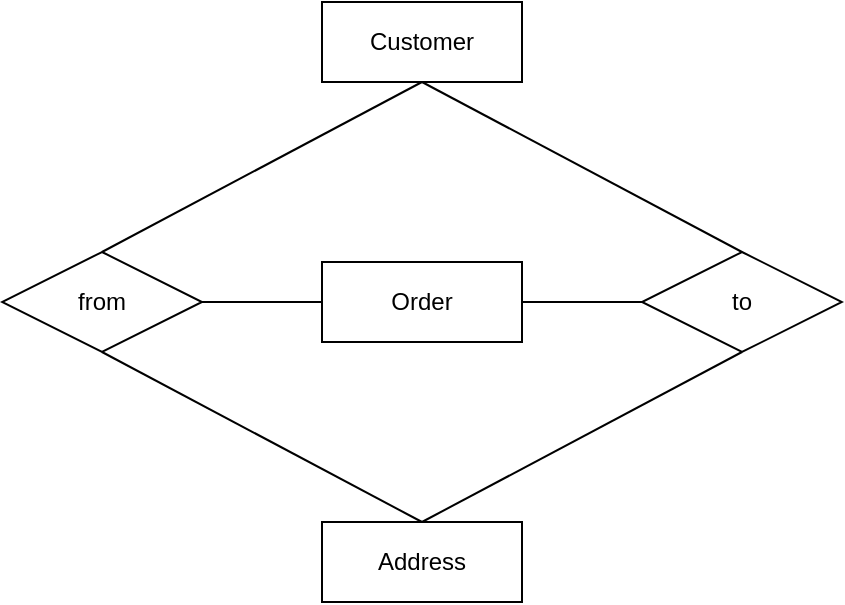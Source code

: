 <mxfile version="24.7.17">
  <diagram name="Page-1" id="g4ZatEIKbwrJRl1NzE87">
    <mxGraphModel dx="1711" dy="767" grid="1" gridSize="10" guides="1" tooltips="1" connect="1" arrows="1" fold="1" page="1" pageScale="1" pageWidth="827" pageHeight="1169" math="0" shadow="0">
      <root>
        <mxCell id="0" />
        <mxCell id="1" parent="0" />
        <mxCell id="pm7Y5a8Yex5usmppOeCI-1" value="Customer" style="whiteSpace=wrap;html=1;align=center;" vertex="1" parent="1">
          <mxGeometry x="90" y="90" width="100" height="40" as="geometry" />
        </mxCell>
        <mxCell id="pm7Y5a8Yex5usmppOeCI-3" value="Address" style="whiteSpace=wrap;html=1;align=center;" vertex="1" parent="1">
          <mxGeometry x="90" y="350" width="100" height="40" as="geometry" />
        </mxCell>
        <mxCell id="pm7Y5a8Yex5usmppOeCI-4" value="from" style="shape=rhombus;perimeter=rhombusPerimeter;whiteSpace=wrap;html=1;align=center;" vertex="1" parent="1">
          <mxGeometry x="-70" y="215" width="100" height="50" as="geometry" />
        </mxCell>
        <mxCell id="pm7Y5a8Yex5usmppOeCI-5" value="" style="endArrow=none;html=1;rounded=0;entryX=0.5;entryY=1;entryDx=0;entryDy=0;exitX=0.5;exitY=0;exitDx=0;exitDy=0;" edge="1" parent="1" source="pm7Y5a8Yex5usmppOeCI-3" target="pm7Y5a8Yex5usmppOeCI-4">
          <mxGeometry relative="1" as="geometry">
            <mxPoint x="190" y="350" as="sourcePoint" />
            <mxPoint x="350" y="350" as="targetPoint" />
          </mxGeometry>
        </mxCell>
        <mxCell id="pm7Y5a8Yex5usmppOeCI-6" value="" style="endArrow=none;html=1;rounded=0;entryX=0.5;entryY=1;entryDx=0;entryDy=0;exitX=0.5;exitY=0;exitDx=0;exitDy=0;" edge="1" parent="1" source="pm7Y5a8Yex5usmppOeCI-4" target="pm7Y5a8Yex5usmppOeCI-1">
          <mxGeometry relative="1" as="geometry">
            <mxPoint x="190" y="350" as="sourcePoint" />
            <mxPoint x="350" y="350" as="targetPoint" />
          </mxGeometry>
        </mxCell>
        <mxCell id="pm7Y5a8Yex5usmppOeCI-8" value="" style="endArrow=none;html=1;rounded=0;exitX=1;exitY=0.5;exitDx=0;exitDy=0;entryX=0;entryY=0.5;entryDx=0;entryDy=0;" edge="1" parent="1" source="pm7Y5a8Yex5usmppOeCI-4" target="pm7Y5a8Yex5usmppOeCI-14">
          <mxGeometry relative="1" as="geometry">
            <mxPoint x="190" y="350" as="sourcePoint" />
            <mxPoint x="140" y="250" as="targetPoint" />
          </mxGeometry>
        </mxCell>
        <mxCell id="pm7Y5a8Yex5usmppOeCI-9" value="to" style="shape=rhombus;perimeter=rhombusPerimeter;whiteSpace=wrap;html=1;align=center;" vertex="1" parent="1">
          <mxGeometry x="250" y="215" width="100" height="50" as="geometry" />
        </mxCell>
        <mxCell id="pm7Y5a8Yex5usmppOeCI-11" value="" style="endArrow=none;html=1;rounded=0;exitX=0;exitY=0.5;exitDx=0;exitDy=0;entryX=1;entryY=0.5;entryDx=0;entryDy=0;" edge="1" parent="1" source="pm7Y5a8Yex5usmppOeCI-9" target="pm7Y5a8Yex5usmppOeCI-14">
          <mxGeometry relative="1" as="geometry">
            <mxPoint x="190" y="320" as="sourcePoint" />
            <mxPoint x="320" y="240" as="targetPoint" />
          </mxGeometry>
        </mxCell>
        <mxCell id="pm7Y5a8Yex5usmppOeCI-12" value="" style="endArrow=none;html=1;rounded=0;entryX=0.5;entryY=1;entryDx=0;entryDy=0;exitX=0.5;exitY=0;exitDx=0;exitDy=0;" edge="1" parent="1" source="pm7Y5a8Yex5usmppOeCI-3" target="pm7Y5a8Yex5usmppOeCI-9">
          <mxGeometry relative="1" as="geometry">
            <mxPoint x="190" y="320" as="sourcePoint" />
            <mxPoint x="350" y="320" as="targetPoint" />
          </mxGeometry>
        </mxCell>
        <mxCell id="pm7Y5a8Yex5usmppOeCI-13" value="" style="endArrow=none;html=1;rounded=0;entryX=0.5;entryY=0;entryDx=0;entryDy=0;exitX=0.5;exitY=1;exitDx=0;exitDy=0;" edge="1" parent="1" source="pm7Y5a8Yex5usmppOeCI-1" target="pm7Y5a8Yex5usmppOeCI-9">
          <mxGeometry relative="1" as="geometry">
            <mxPoint x="125" y="360" as="sourcePoint" />
            <mxPoint x="290" y="230" as="targetPoint" />
          </mxGeometry>
        </mxCell>
        <mxCell id="pm7Y5a8Yex5usmppOeCI-14" value="Order" style="whiteSpace=wrap;html=1;align=center;" vertex="1" parent="1">
          <mxGeometry x="90" y="220" width="100" height="40" as="geometry" />
        </mxCell>
      </root>
    </mxGraphModel>
  </diagram>
</mxfile>
